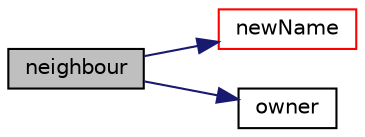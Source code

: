 digraph "neighbour"
{
  bgcolor="transparent";
  edge [fontname="Helvetica",fontsize="10",labelfontname="Helvetica",labelfontsize="10"];
  node [fontname="Helvetica",fontsize="10",shape=record];
  rankdir="LR";
  Node656 [label="neighbour",height=0.2,width=0.4,color="black", fillcolor="grey75", style="filled", fontcolor="black"];
  Node656 -> Node657 [color="midnightblue",fontsize="10",style="solid",fontname="Helvetica"];
  Node657 [label="newName",height=0.2,width=0.4,color="red",URL="$a28609.html#a8a1235ef8df3e256b667a312cd31cd9f",tooltip="Return the name of a processorPolyPatch. "];
  Node656 -> Node661 [color="midnightblue",fontsize="10",style="solid",fontname="Helvetica"];
  Node661 [label="owner",height=0.2,width=0.4,color="black",URL="$a28609.html#a357c5e37e5d7c583fa172625b8c11009",tooltip="Does the processor own the patch ? "];
}
